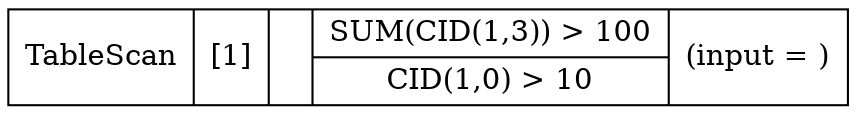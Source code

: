 digraph example1 {
    node [shape=record];
    rankdir=BT;
    nodesep=0.5;
    ordering="in";
    popnodePOPKey1v1[label="TableScan|[1]||{SUM(CID(1,3)) \> 100|CID(1,0) \> 10}|(input = )"];
}

